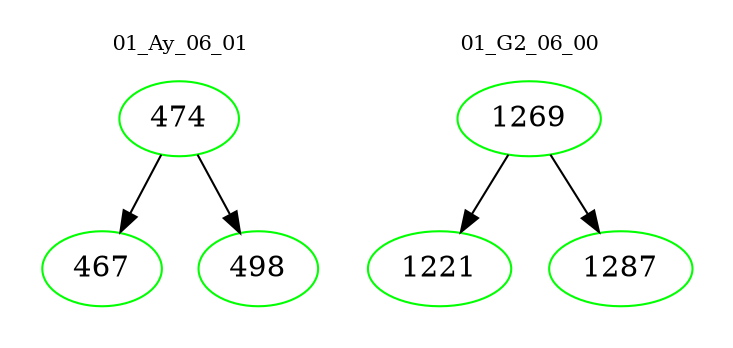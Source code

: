 digraph{
subgraph cluster_0 {
color = white
label = "01_Ay_06_01";
fontsize=10;
T0_474 [label="474", color="green"]
T0_474 -> T0_467 [color="black"]
T0_467 [label="467", color="green"]
T0_474 -> T0_498 [color="black"]
T0_498 [label="498", color="green"]
}
subgraph cluster_1 {
color = white
label = "01_G2_06_00";
fontsize=10;
T1_1269 [label="1269", color="green"]
T1_1269 -> T1_1221 [color="black"]
T1_1221 [label="1221", color="green"]
T1_1269 -> T1_1287 [color="black"]
T1_1287 [label="1287", color="green"]
}
}
